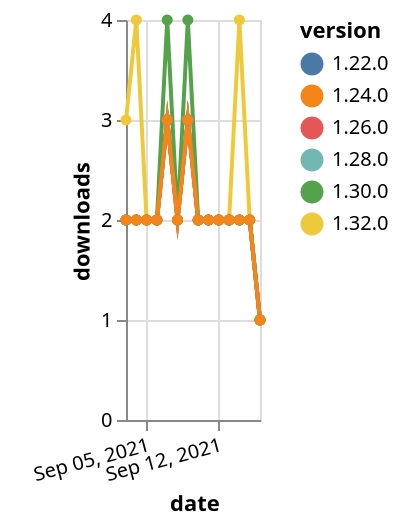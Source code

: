 {"$schema": "https://vega.github.io/schema/vega-lite/v5.json", "description": "A simple bar chart with embedded data.", "data": {"values": [{"date": "2021-09-03", "total": 213, "delta": 3, "version": "1.32.0"}, {"date": "2021-09-04", "total": 217, "delta": 4, "version": "1.32.0"}, {"date": "2021-09-05", "total": 219, "delta": 2, "version": "1.32.0"}, {"date": "2021-09-06", "total": 221, "delta": 2, "version": "1.32.0"}, {"date": "2021-09-07", "total": 224, "delta": 3, "version": "1.32.0"}, {"date": "2021-09-08", "total": 226, "delta": 2, "version": "1.32.0"}, {"date": "2021-09-09", "total": 229, "delta": 3, "version": "1.32.0"}, {"date": "2021-09-10", "total": 231, "delta": 2, "version": "1.32.0"}, {"date": "2021-09-11", "total": 233, "delta": 2, "version": "1.32.0"}, {"date": "2021-09-12", "total": 235, "delta": 2, "version": "1.32.0"}, {"date": "2021-09-13", "total": 237, "delta": 2, "version": "1.32.0"}, {"date": "2021-09-14", "total": 241, "delta": 4, "version": "1.32.0"}, {"date": "2021-09-15", "total": 243, "delta": 2, "version": "1.32.0"}, {"date": "2021-09-16", "total": 244, "delta": 1, "version": "1.32.0"}, {"date": "2021-09-03", "total": 2066, "delta": 2, "version": "1.22.0"}, {"date": "2021-09-04", "total": 2068, "delta": 2, "version": "1.22.0"}, {"date": "2021-09-05", "total": 2070, "delta": 2, "version": "1.22.0"}, {"date": "2021-09-06", "total": 2072, "delta": 2, "version": "1.22.0"}, {"date": "2021-09-07", "total": 2075, "delta": 3, "version": "1.22.0"}, {"date": "2021-09-08", "total": 2077, "delta": 2, "version": "1.22.0"}, {"date": "2021-09-09", "total": 2080, "delta": 3, "version": "1.22.0"}, {"date": "2021-09-10", "total": 2082, "delta": 2, "version": "1.22.0"}, {"date": "2021-09-11", "total": 2084, "delta": 2, "version": "1.22.0"}, {"date": "2021-09-12", "total": 2086, "delta": 2, "version": "1.22.0"}, {"date": "2021-09-13", "total": 2088, "delta": 2, "version": "1.22.0"}, {"date": "2021-09-14", "total": 2090, "delta": 2, "version": "1.22.0"}, {"date": "2021-09-15", "total": 2092, "delta": 2, "version": "1.22.0"}, {"date": "2021-09-16", "total": 2093, "delta": 1, "version": "1.22.0"}, {"date": "2021-09-03", "total": 1004, "delta": 2, "version": "1.28.0"}, {"date": "2021-09-04", "total": 1006, "delta": 2, "version": "1.28.0"}, {"date": "2021-09-05", "total": 1008, "delta": 2, "version": "1.28.0"}, {"date": "2021-09-06", "total": 1010, "delta": 2, "version": "1.28.0"}, {"date": "2021-09-07", "total": 1013, "delta": 3, "version": "1.28.0"}, {"date": "2021-09-08", "total": 1015, "delta": 2, "version": "1.28.0"}, {"date": "2021-09-09", "total": 1018, "delta": 3, "version": "1.28.0"}, {"date": "2021-09-10", "total": 1020, "delta": 2, "version": "1.28.0"}, {"date": "2021-09-11", "total": 1022, "delta": 2, "version": "1.28.0"}, {"date": "2021-09-12", "total": 1024, "delta": 2, "version": "1.28.0"}, {"date": "2021-09-13", "total": 1026, "delta": 2, "version": "1.28.0"}, {"date": "2021-09-14", "total": 1028, "delta": 2, "version": "1.28.0"}, {"date": "2021-09-15", "total": 1030, "delta": 2, "version": "1.28.0"}, {"date": "2021-09-16", "total": 1031, "delta": 1, "version": "1.28.0"}, {"date": "2021-09-03", "total": 1472, "delta": 2, "version": "1.26.0"}, {"date": "2021-09-04", "total": 1474, "delta": 2, "version": "1.26.0"}, {"date": "2021-09-05", "total": 1476, "delta": 2, "version": "1.26.0"}, {"date": "2021-09-06", "total": 1478, "delta": 2, "version": "1.26.0"}, {"date": "2021-09-07", "total": 1481, "delta": 3, "version": "1.26.0"}, {"date": "2021-09-08", "total": 1483, "delta": 2, "version": "1.26.0"}, {"date": "2021-09-09", "total": 1486, "delta": 3, "version": "1.26.0"}, {"date": "2021-09-10", "total": 1488, "delta": 2, "version": "1.26.0"}, {"date": "2021-09-11", "total": 1490, "delta": 2, "version": "1.26.0"}, {"date": "2021-09-12", "total": 1492, "delta": 2, "version": "1.26.0"}, {"date": "2021-09-13", "total": 1494, "delta": 2, "version": "1.26.0"}, {"date": "2021-09-14", "total": 1496, "delta": 2, "version": "1.26.0"}, {"date": "2021-09-15", "total": 1498, "delta": 2, "version": "1.26.0"}, {"date": "2021-09-16", "total": 1499, "delta": 1, "version": "1.26.0"}, {"date": "2021-09-03", "total": 702, "delta": 2, "version": "1.30.0"}, {"date": "2021-09-04", "total": 704, "delta": 2, "version": "1.30.0"}, {"date": "2021-09-05", "total": 706, "delta": 2, "version": "1.30.0"}, {"date": "2021-09-06", "total": 708, "delta": 2, "version": "1.30.0"}, {"date": "2021-09-07", "total": 712, "delta": 4, "version": "1.30.0"}, {"date": "2021-09-08", "total": 714, "delta": 2, "version": "1.30.0"}, {"date": "2021-09-09", "total": 718, "delta": 4, "version": "1.30.0"}, {"date": "2021-09-10", "total": 720, "delta": 2, "version": "1.30.0"}, {"date": "2021-09-11", "total": 722, "delta": 2, "version": "1.30.0"}, {"date": "2021-09-12", "total": 724, "delta": 2, "version": "1.30.0"}, {"date": "2021-09-13", "total": 726, "delta": 2, "version": "1.30.0"}, {"date": "2021-09-14", "total": 728, "delta": 2, "version": "1.30.0"}, {"date": "2021-09-15", "total": 730, "delta": 2, "version": "1.30.0"}, {"date": "2021-09-16", "total": 731, "delta": 1, "version": "1.30.0"}, {"date": "2021-09-03", "total": 1636, "delta": 2, "version": "1.24.0"}, {"date": "2021-09-04", "total": 1638, "delta": 2, "version": "1.24.0"}, {"date": "2021-09-05", "total": 1640, "delta": 2, "version": "1.24.0"}, {"date": "2021-09-06", "total": 1642, "delta": 2, "version": "1.24.0"}, {"date": "2021-09-07", "total": 1645, "delta": 3, "version": "1.24.0"}, {"date": "2021-09-08", "total": 1647, "delta": 2, "version": "1.24.0"}, {"date": "2021-09-09", "total": 1650, "delta": 3, "version": "1.24.0"}, {"date": "2021-09-10", "total": 1652, "delta": 2, "version": "1.24.0"}, {"date": "2021-09-11", "total": 1654, "delta": 2, "version": "1.24.0"}, {"date": "2021-09-12", "total": 1656, "delta": 2, "version": "1.24.0"}, {"date": "2021-09-13", "total": 1658, "delta": 2, "version": "1.24.0"}, {"date": "2021-09-14", "total": 1660, "delta": 2, "version": "1.24.0"}, {"date": "2021-09-15", "total": 1662, "delta": 2, "version": "1.24.0"}, {"date": "2021-09-16", "total": 1663, "delta": 1, "version": "1.24.0"}]}, "width": "container", "mark": {"type": "line", "point": {"filled": true}}, "encoding": {"x": {"field": "date", "type": "temporal", "timeUnit": "yearmonthdate", "title": "date", "axis": {"labelAngle": -15}}, "y": {"field": "delta", "type": "quantitative", "title": "downloads"}, "color": {"field": "version", "type": "nominal"}, "tooltip": {"field": "delta"}}}